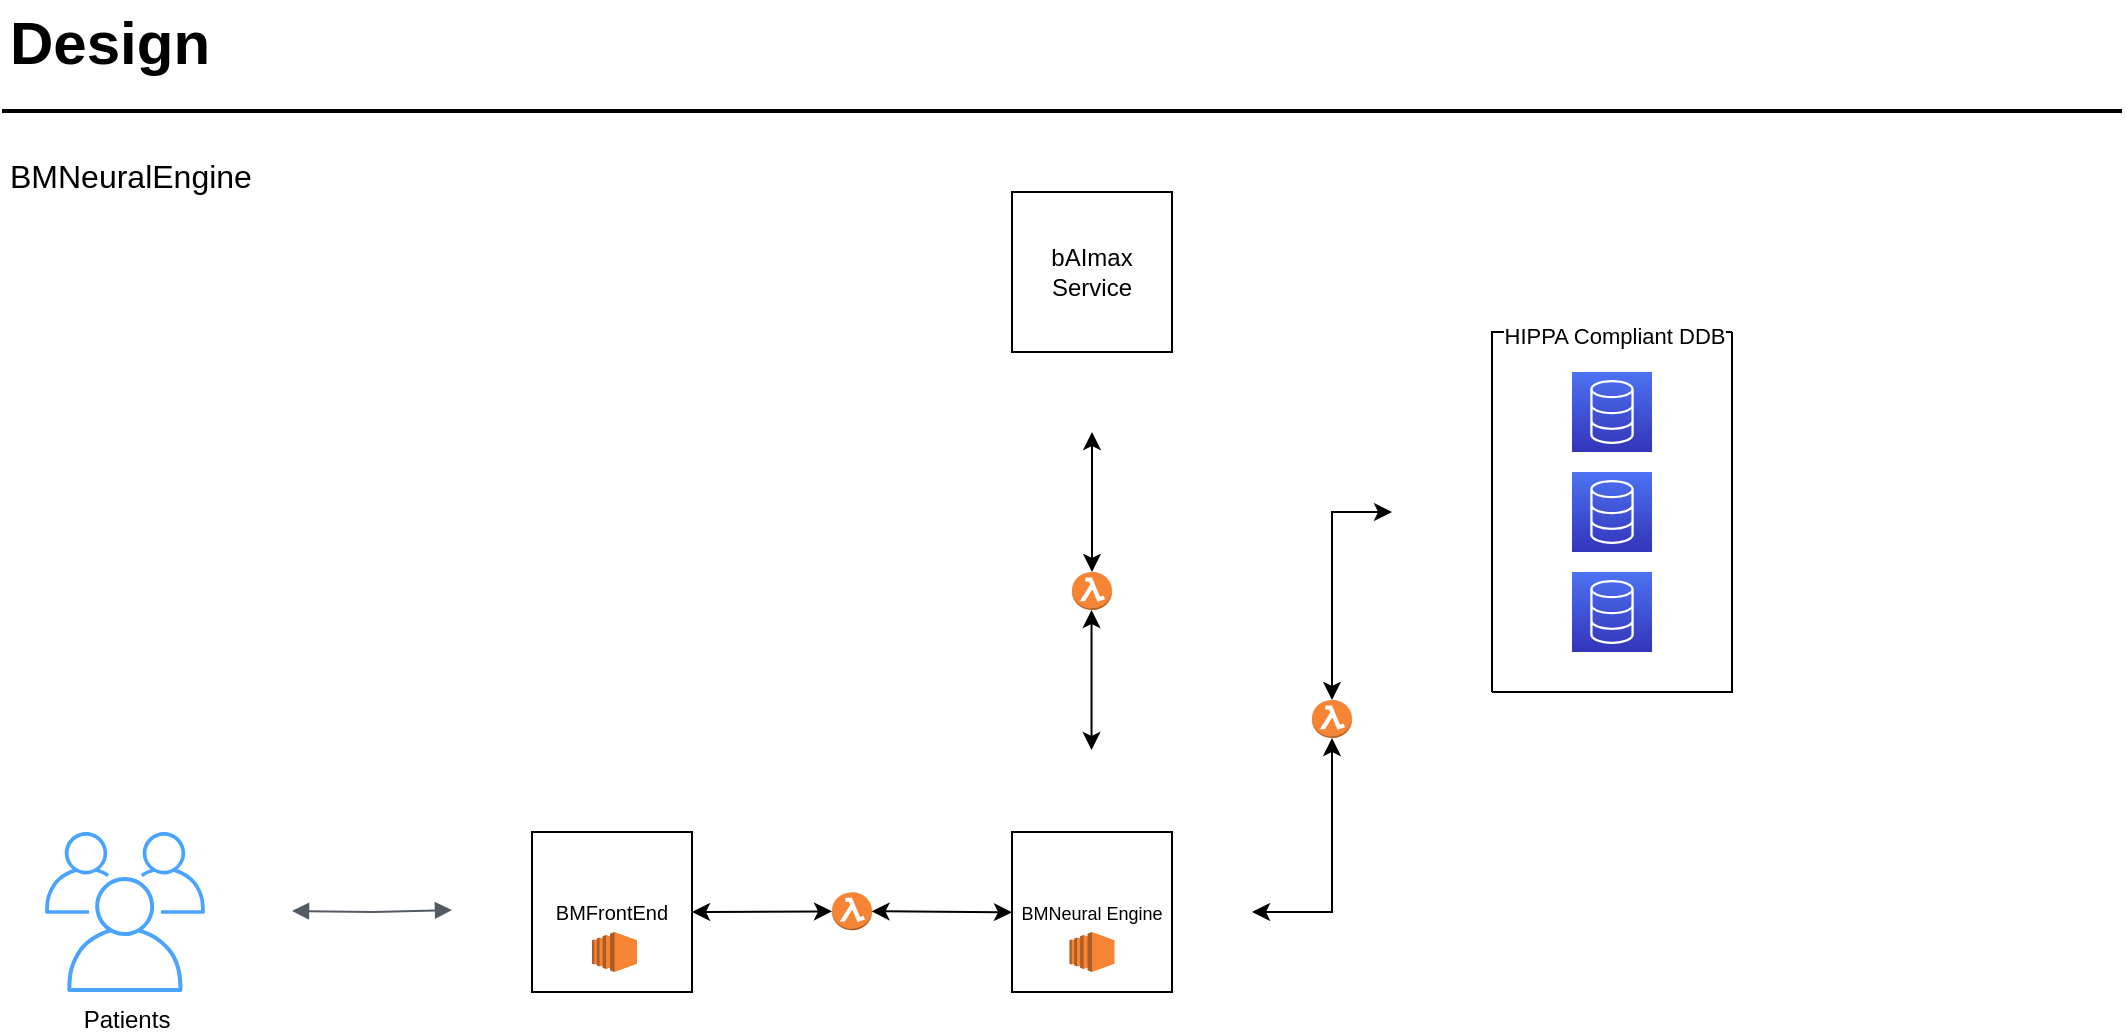 <mxfile version="21.6.2" type="github">
  <diagram id="Ht1M8jgEwFfnCIfOTk4-" name="Page-1">
    <mxGraphModel dx="632" dy="484" grid="1" gridSize="10" guides="1" tooltips="1" connect="1" arrows="1" fold="1" page="1" pageScale="1" pageWidth="1169" pageHeight="827" math="0" shadow="0">
      <root>
        <mxCell id="0" />
        <mxCell id="1" parent="0" />
        <mxCell id="-QjtrjUzRDEMRZ5MF8oH-47" value="Design" style="text;html=1;resizable=0;points=[];autosize=1;align=left;verticalAlign=top;spacingTop=-4;fontSize=30;fontStyle=1" parent="1" vertex="1">
          <mxGeometry x="56.5" y="64.5" width="120" height="40" as="geometry" />
        </mxCell>
        <mxCell id="-QjtrjUzRDEMRZ5MF8oH-48" value="BMNeuralEngine" style="text;html=1;resizable=0;points=[];autosize=1;align=left;verticalAlign=top;spacingTop=-4;fontSize=16;" parent="1" vertex="1">
          <mxGeometry x="56.5" y="140" width="150" height="30" as="geometry" />
        </mxCell>
        <mxCell id="SCVMTBWpLvtzJIhz15lM-1" value="" style="line;strokeWidth=2;html=1;fontSize=14;" parent="1" vertex="1">
          <mxGeometry x="55" y="114.5" width="1060" height="10" as="geometry" />
        </mxCell>
        <mxCell id="yi5IQHzXZ_Cj7ResqcAe-1" value="Patients" style="sketch=0;outlineConnect=0;dashed=0;verticalLabelPosition=bottom;verticalAlign=top;align=center;html=1;fontSize=12;fontStyle=0;aspect=fixed;shape=mxgraph.aws4.illustration_users;pointerEvents=1;fillColor=#4AA4FF;" parent="1" vertex="1">
          <mxGeometry x="76.5" y="480" width="80" height="80" as="geometry" />
        </mxCell>
        <mxCell id="yi5IQHzXZ_Cj7ResqcAe-4" value="" style="edgeStyle=orthogonalEdgeStyle;html=1;endArrow=block;elbow=vertical;startArrow=block;startFill=1;endFill=1;strokeColor=#545B64;rounded=0;" parent="1" edge="1">
          <mxGeometry width="100" relative="1" as="geometry">
            <mxPoint x="200" y="519.47" as="sourcePoint" />
            <mxPoint x="280" y="519" as="targetPoint" />
          </mxGeometry>
        </mxCell>
        <mxCell id="yi5IQHzXZ_Cj7ResqcAe-5" value="&lt;font style=&quot;font-size: 10px;&quot;&gt;BMFrontEnd&lt;/font&gt;" style="whiteSpace=wrap;html=1;aspect=fixed;" parent="1" vertex="1">
          <mxGeometry x="320" y="480" width="80" height="80" as="geometry" />
        </mxCell>
        <mxCell id="yi5IQHzXZ_Cj7ResqcAe-8" value="&lt;font style=&quot;font-size: 9px;&quot;&gt;BMNeural Engine&lt;/font&gt;" style="whiteSpace=wrap;html=1;aspect=fixed;" parent="1" vertex="1">
          <mxGeometry x="560" y="480" width="80" height="80" as="geometry" />
        </mxCell>
        <mxCell id="yi5IQHzXZ_Cj7ResqcAe-15" value="" style="sketch=0;points=[[0,0,0],[0.25,0,0],[0.5,0,0],[0.75,0,0],[1,0,0],[0,1,0],[0.25,1,0],[0.5,1,0],[0.75,1,0],[1,1,0],[0,0.25,0],[0,0.5,0],[0,0.75,0],[1,0.25,0],[1,0.5,0],[1,0.75,0]];outlineConnect=0;fontColor=#232F3E;gradientColor=#4D72F3;gradientDirection=north;fillColor=#3334B9;strokeColor=#ffffff;dashed=0;verticalLabelPosition=bottom;verticalAlign=top;align=center;html=1;fontSize=12;fontStyle=0;aspect=fixed;shape=mxgraph.aws4.resourceIcon;resIcon=mxgraph.aws4.database;" parent="1" vertex="1">
          <mxGeometry x="840" y="250" width="40" height="40" as="geometry" />
        </mxCell>
        <mxCell id="yi5IQHzXZ_Cj7ResqcAe-16" value="" style="sketch=0;points=[[0,0,0],[0.25,0,0],[0.5,0,0],[0.75,0,0],[1,0,0],[0,1,0],[0.25,1,0],[0.5,1,0],[0.75,1,0],[1,1,0],[0,0.25,0],[0,0.5,0],[0,0.75,0],[1,0.25,0],[1,0.5,0],[1,0.75,0]];outlineConnect=0;fontColor=#232F3E;gradientColor=#4D72F3;gradientDirection=north;fillColor=#3334B9;strokeColor=#ffffff;dashed=0;verticalLabelPosition=bottom;verticalAlign=top;align=center;html=1;fontSize=12;fontStyle=0;aspect=fixed;shape=mxgraph.aws4.resourceIcon;resIcon=mxgraph.aws4.database;" parent="1" vertex="1">
          <mxGeometry x="840" y="300" width="40" height="40" as="geometry" />
        </mxCell>
        <mxCell id="yi5IQHzXZ_Cj7ResqcAe-17" value="" style="sketch=0;points=[[0,0,0],[0.25,0,0],[0.5,0,0],[0.75,0,0],[1,0,0],[0,1,0],[0.25,1,0],[0.5,1,0],[0.75,1,0],[1,1,0],[0,0.25,0],[0,0.5,0],[0,0.75,0],[1,0.25,0],[1,0.5,0],[1,0.75,0]];outlineConnect=0;fontColor=#232F3E;gradientColor=#4D72F3;gradientDirection=north;fillColor=#3334B9;strokeColor=#ffffff;dashed=0;verticalLabelPosition=bottom;verticalAlign=top;align=center;html=1;fontSize=12;fontStyle=0;aspect=fixed;shape=mxgraph.aws4.resourceIcon;resIcon=mxgraph.aws4.database;" parent="1" vertex="1">
          <mxGeometry x="840" y="350" width="40" height="40" as="geometry" />
        </mxCell>
        <mxCell id="yi5IQHzXZ_Cj7ResqcAe-19" value="" style="endArrow=none;html=1;rounded=0;" parent="1" edge="1">
          <mxGeometry width="50" height="50" relative="1" as="geometry">
            <mxPoint x="800" y="410" as="sourcePoint" />
            <mxPoint x="920" y="230" as="targetPoint" />
            <Array as="points">
              <mxPoint x="920" y="410" />
            </Array>
          </mxGeometry>
        </mxCell>
        <mxCell id="yi5IQHzXZ_Cj7ResqcAe-21" value="" style="endArrow=none;html=1;rounded=0;" parent="1" edge="1">
          <mxGeometry width="50" height="50" relative="1" as="geometry">
            <mxPoint x="800" y="410" as="sourcePoint" />
            <mxPoint x="920" y="230" as="targetPoint" />
            <Array as="points">
              <mxPoint x="800" y="230" />
            </Array>
          </mxGeometry>
        </mxCell>
        <mxCell id="yi5IQHzXZ_Cj7ResqcAe-22" value="HIPPA Compliant DDB" style="edgeLabel;html=1;align=center;verticalAlign=middle;resizable=0;points=[];" parent="yi5IQHzXZ_Cj7ResqcAe-21" vertex="1" connectable="0">
          <mxGeometry x="0.617" y="-2" relative="1" as="geometry">
            <mxPoint x="-2" as="offset" />
          </mxGeometry>
        </mxCell>
        <mxCell id="yi5IQHzXZ_Cj7ResqcAe-24" value="" style="endArrow=classic;startArrow=classic;html=1;rounded=0;" parent="1" edge="1" source="pLckIzfnxbtoSxLGiyRx-2">
          <mxGeometry width="50" height="50" relative="1" as="geometry">
            <mxPoint x="680" y="520" as="sourcePoint" />
            <mxPoint x="750" y="320" as="targetPoint" />
            <Array as="points">
              <mxPoint x="720" y="320" />
            </Array>
          </mxGeometry>
        </mxCell>
        <mxCell id="yi5IQHzXZ_Cj7ResqcAe-25" value="" style="endArrow=classic;startArrow=classic;html=1;rounded=0;" parent="1" edge="1" source="pLckIzfnxbtoSxLGiyRx-5">
          <mxGeometry width="50" height="50" relative="1" as="geometry">
            <mxPoint x="600" y="440" as="sourcePoint" />
            <mxPoint x="600" y="280" as="targetPoint" />
            <Array as="points" />
          </mxGeometry>
        </mxCell>
        <mxCell id="yi5IQHzXZ_Cj7ResqcAe-26" value="&lt;div&gt;bAImax&lt;/div&gt;&lt;div&gt;Service&lt;/div&gt;" style="whiteSpace=wrap;html=1;aspect=fixed;" parent="1" vertex="1">
          <mxGeometry x="560" y="160" width="80" height="80" as="geometry" />
        </mxCell>
        <mxCell id="pLckIzfnxbtoSxLGiyRx-1" value="" style="outlineConnect=0;dashed=0;verticalLabelPosition=bottom;verticalAlign=top;align=center;html=1;shape=mxgraph.aws3.ec2;fillColor=#F58534;gradientColor=none;" vertex="1" parent="1">
          <mxGeometry x="350" y="530" width="22.5" height="20" as="geometry" />
        </mxCell>
        <mxCell id="pLckIzfnxbtoSxLGiyRx-3" value="" style="endArrow=classic;startArrow=classic;html=1;rounded=0;" edge="1" parent="1" target="pLckIzfnxbtoSxLGiyRx-2">
          <mxGeometry width="50" height="50" relative="1" as="geometry">
            <mxPoint x="680" y="520" as="sourcePoint" />
            <mxPoint x="750" y="320" as="targetPoint" />
            <Array as="points">
              <mxPoint x="720" y="520" />
            </Array>
          </mxGeometry>
        </mxCell>
        <mxCell id="pLckIzfnxbtoSxLGiyRx-2" value="" style="outlineConnect=0;dashed=0;verticalLabelPosition=bottom;verticalAlign=top;align=center;html=1;shape=mxgraph.aws3.lambda_function;fillColor=#F58534;gradientColor=none;" vertex="1" parent="1">
          <mxGeometry x="710" y="414" width="20" height="19" as="geometry" />
        </mxCell>
        <mxCell id="pLckIzfnxbtoSxLGiyRx-4" value="" style="outlineConnect=0;dashed=0;verticalLabelPosition=bottom;verticalAlign=top;align=center;html=1;shape=mxgraph.aws3.ec2;fillColor=#F58534;gradientColor=none;" vertex="1" parent="1">
          <mxGeometry x="588.75" y="530" width="22.5" height="20" as="geometry" />
        </mxCell>
        <mxCell id="pLckIzfnxbtoSxLGiyRx-5" value="" style="outlineConnect=0;dashed=0;verticalLabelPosition=bottom;verticalAlign=top;align=center;html=1;shape=mxgraph.aws3.lambda_function;fillColor=#F58534;gradientColor=none;" vertex="1" parent="1">
          <mxGeometry x="590" y="350" width="20" height="19" as="geometry" />
        </mxCell>
        <mxCell id="pLckIzfnxbtoSxLGiyRx-7" value="" style="endArrow=classic;startArrow=classic;html=1;rounded=0;" edge="1" parent="1">
          <mxGeometry width="50" height="50" relative="1" as="geometry">
            <mxPoint x="599.77" y="439" as="sourcePoint" />
            <mxPoint x="599.77" y="369" as="targetPoint" />
            <Array as="points" />
          </mxGeometry>
        </mxCell>
        <mxCell id="pLckIzfnxbtoSxLGiyRx-8" value="" style="endArrow=classic;startArrow=classic;html=1;rounded=0;entryX=1;entryY=0.5;entryDx=0;entryDy=0;" edge="1" source="pLckIzfnxbtoSxLGiyRx-9" parent="1" target="yi5IQHzXZ_Cj7ResqcAe-5">
          <mxGeometry width="50" height="50" relative="1" as="geometry">
            <mxPoint x="480" y="600.13" as="sourcePoint" />
            <mxPoint x="410" y="519.63" as="targetPoint" />
            <Array as="points" />
          </mxGeometry>
        </mxCell>
        <mxCell id="pLckIzfnxbtoSxLGiyRx-9" value="" style="outlineConnect=0;dashed=0;verticalLabelPosition=bottom;verticalAlign=top;align=center;html=1;shape=mxgraph.aws3.lambda_function;fillColor=#F58534;gradientColor=none;" vertex="1" parent="1">
          <mxGeometry x="470" y="510.13" width="20" height="19" as="geometry" />
        </mxCell>
        <mxCell id="pLckIzfnxbtoSxLGiyRx-10" value="" style="endArrow=classic;startArrow=classic;html=1;rounded=0;" edge="1" parent="1">
          <mxGeometry width="50" height="50" relative="1" as="geometry">
            <mxPoint x="560" y="520.13" as="sourcePoint" />
            <mxPoint x="489.77" y="519.63" as="targetPoint" />
            <Array as="points" />
          </mxGeometry>
        </mxCell>
      </root>
    </mxGraphModel>
  </diagram>
</mxfile>
